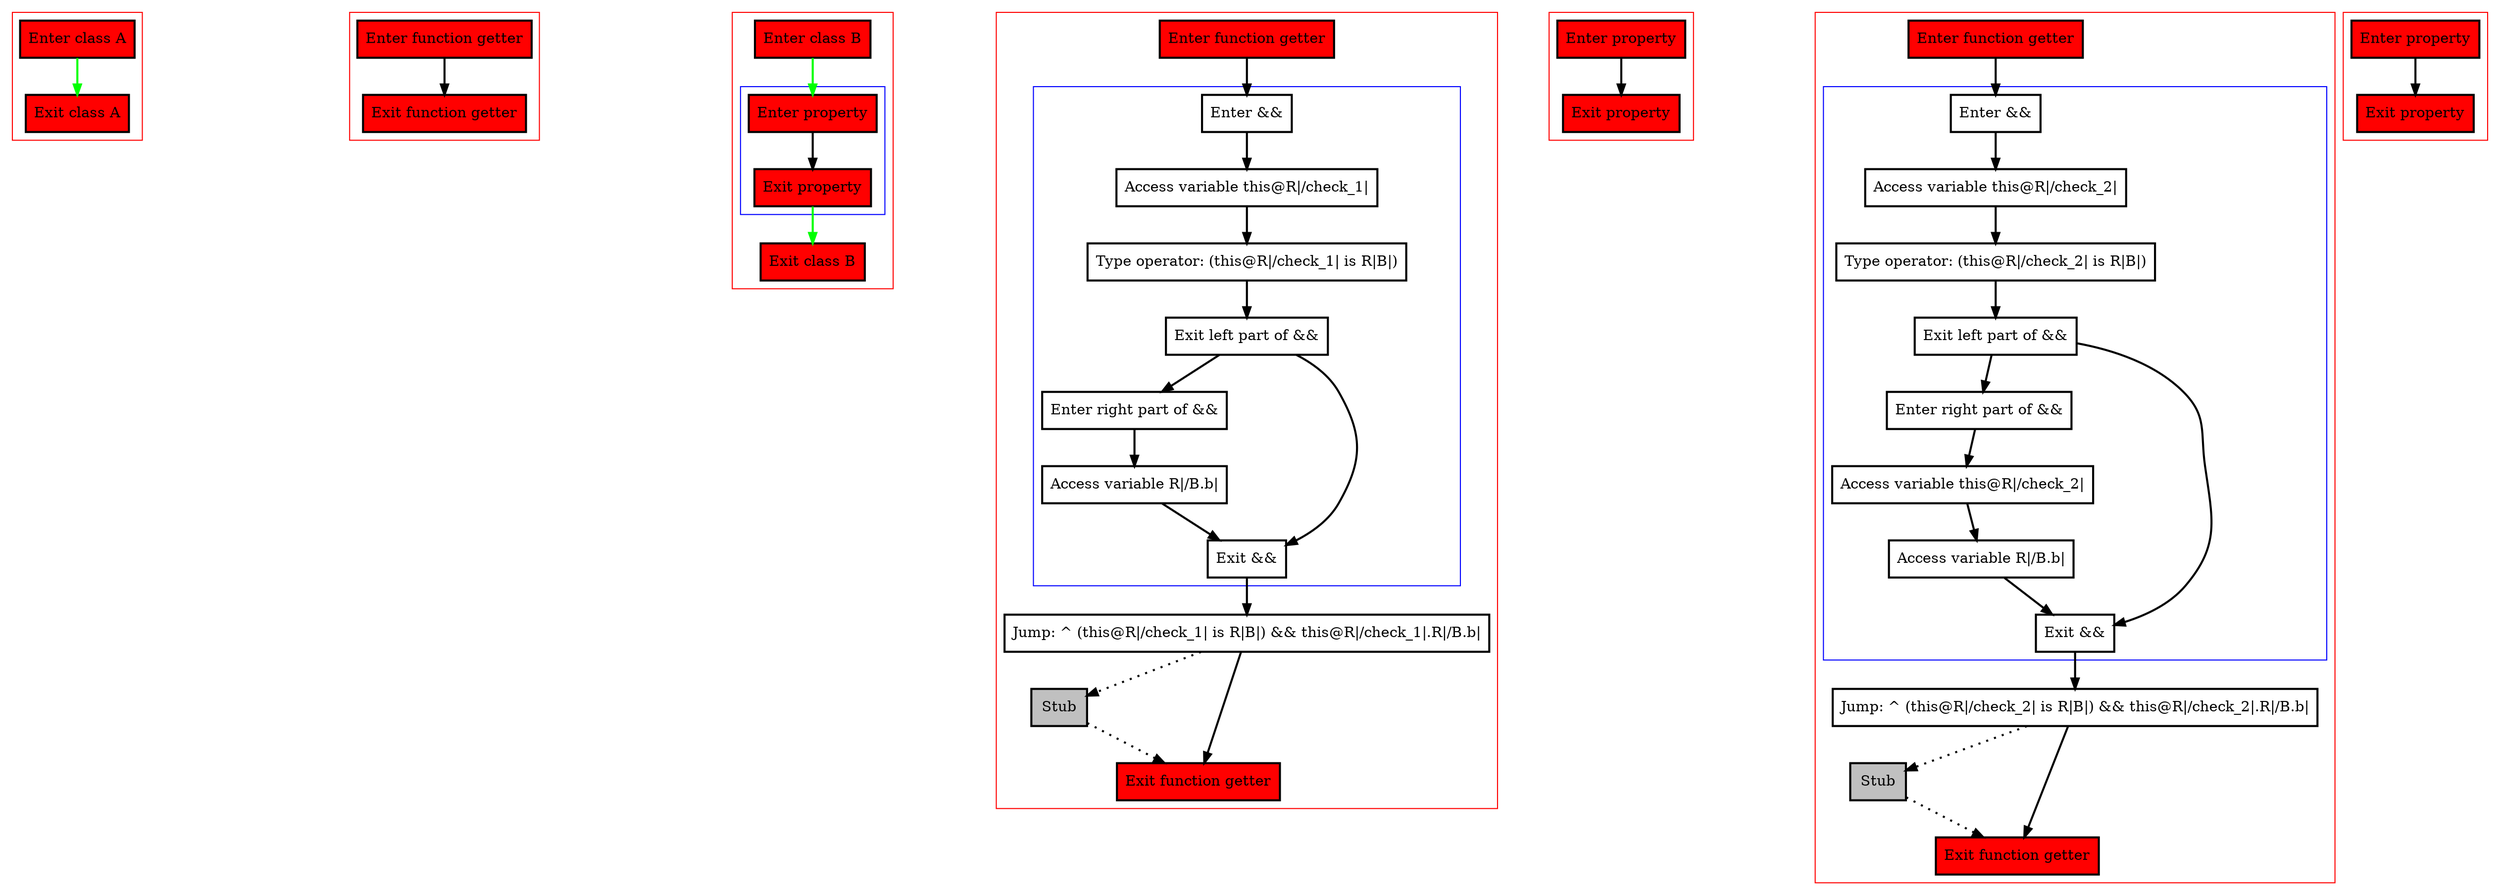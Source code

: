digraph thisOfExtensionProperty_kt {
    graph [nodesep=3]
    node [shape=box penwidth=2]
    edge [penwidth=2]

    subgraph cluster_0 {
        color=red
        0 [label="Enter class A" style="filled" fillcolor=red];
        1 [label="Exit class A" style="filled" fillcolor=red];
    }
    0 -> {1} [color=green];

    subgraph cluster_1 {
        color=red
        2 [label="Enter function getter" style="filled" fillcolor=red];
        3 [label="Exit function getter" style="filled" fillcolor=red];
    }
    2 -> {3};

    subgraph cluster_2 {
        color=red
        6 [label="Enter class B" style="filled" fillcolor=red];
        subgraph cluster_3 {
            color=blue
            4 [label="Enter property" style="filled" fillcolor=red];
            5 [label="Exit property" style="filled" fillcolor=red];
        }
        7 [label="Exit class B" style="filled" fillcolor=red];
    }
    6 -> {4} [color=green];
    4 -> {5};
    5 -> {7} [color=green];

    subgraph cluster_4 {
        color=red
        8 [label="Enter function getter" style="filled" fillcolor=red];
        subgraph cluster_5 {
            color=blue
            11 [label="Enter &&"];
            12 [label="Access variable this@R|/check_1|"];
            13 [label="Type operator: (this@R|/check_1| is R|B|)"];
            14 [label="Exit left part of &&"];
            15 [label="Enter right part of &&"];
            16 [label="Access variable R|/B.b|"];
            10 [label="Exit &&"];
        }
        17 [label="Jump: ^ (this@R|/check_1| is R|B|) && this@R|/check_1|.R|/B.b|"];
        18 [label="Stub" style="filled" fillcolor=gray];
        9 [label="Exit function getter" style="filled" fillcolor=red];
    }
    8 -> {11};
    10 -> {17};
    11 -> {12};
    12 -> {13};
    13 -> {14};
    14 -> {10 15};
    15 -> {16};
    16 -> {10};
    17 -> {9};
    17 -> {18} [style=dotted];
    18 -> {9} [style=dotted];

    subgraph cluster_6 {
        color=red
        19 [label="Enter property" style="filled" fillcolor=red];
        20 [label="Exit property" style="filled" fillcolor=red];
    }
    19 -> {20};

    subgraph cluster_7 {
        color=red
        21 [label="Enter function getter" style="filled" fillcolor=red];
        subgraph cluster_8 {
            color=blue
            24 [label="Enter &&"];
            25 [label="Access variable this@R|/check_2|"];
            26 [label="Type operator: (this@R|/check_2| is R|B|)"];
            27 [label="Exit left part of &&"];
            28 [label="Enter right part of &&"];
            29 [label="Access variable this@R|/check_2|"];
            30 [label="Access variable R|/B.b|"];
            23 [label="Exit &&"];
        }
        31 [label="Jump: ^ (this@R|/check_2| is R|B|) && this@R|/check_2|.R|/B.b|"];
        32 [label="Stub" style="filled" fillcolor=gray];
        22 [label="Exit function getter" style="filled" fillcolor=red];
    }
    21 -> {24};
    23 -> {31};
    24 -> {25};
    25 -> {26};
    26 -> {27};
    27 -> {23 28};
    28 -> {29};
    29 -> {30};
    30 -> {23};
    31 -> {22};
    31 -> {32} [style=dotted];
    32 -> {22} [style=dotted];

    subgraph cluster_9 {
        color=red
        33 [label="Enter property" style="filled" fillcolor=red];
        34 [label="Exit property" style="filled" fillcolor=red];
    }
    33 -> {34};

}
